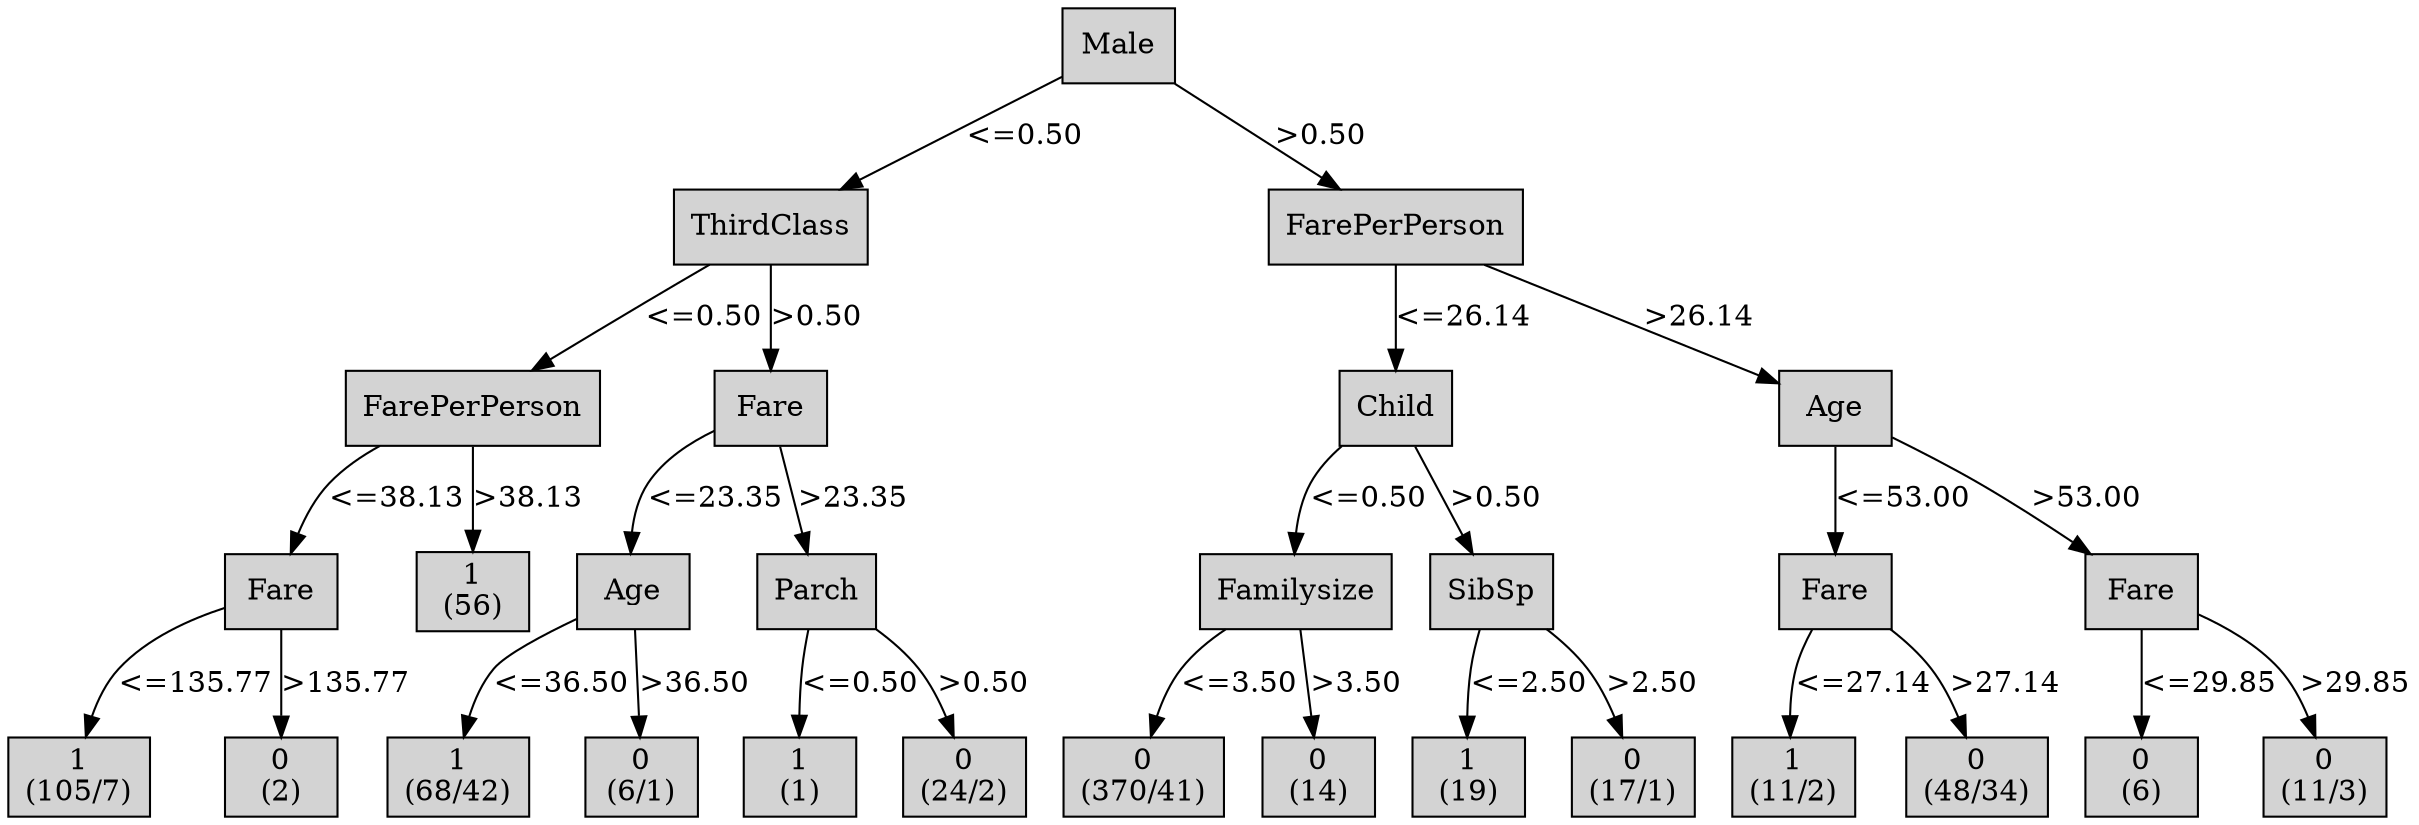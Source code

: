 digraph ID3_Tree {
"0" [shape=box, style=filled, label="Male
", weight=1]
"1" [shape=box, style=filled, label="ThirdClass
", weight=2]
0 -> 1 [ label = "<=0.50"];
"2" [shape=box, style=filled, label="FarePerPerson
", weight=3]
1 -> 2 [ label = "<=0.50"];
"3" [shape=box, style=filled, label="Fare
", weight=4]
2 -> 3 [ label = "<=38.13"];
"4" [shape=box, style=filled, label="1
(105/7)
", weight=5]
3 -> 4 [ label = "<=135.77"];
"5" [shape=box, style=filled, label="0
(2)
", weight=5]
3 -> 5 [ label = ">135.77"];
"6" [shape=box, style=filled, label="1
(56)
", weight=4]
2 -> 6 [ label = ">38.13"];
"7" [shape=box, style=filled, label="Fare
", weight=3]
1 -> 7 [ label = ">0.50"];
"8" [shape=box, style=filled, label="Age
", weight=4]
7 -> 8 [ label = "<=23.35"];
"9" [shape=box, style=filled, label="1
(68/42)
", weight=5]
8 -> 9 [ label = "<=36.50"];
"10" [shape=box, style=filled, label="0
(6/1)
", weight=5]
8 -> 10 [ label = ">36.50"];
"11" [shape=box, style=filled, label="Parch
", weight=4]
7 -> 11 [ label = ">23.35"];
"12" [shape=box, style=filled, label="1
(1)
", weight=5]
11 -> 12 [ label = "<=0.50"];
"13" [shape=box, style=filled, label="0
(24/2)
", weight=5]
11 -> 13 [ label = ">0.50"];
"14" [shape=box, style=filled, label="FarePerPerson
", weight=2]
0 -> 14 [ label = ">0.50"];
"15" [shape=box, style=filled, label="Child
", weight=3]
14 -> 15 [ label = "<=26.14"];
"16" [shape=box, style=filled, label="Familysize
", weight=4]
15 -> 16 [ label = "<=0.50"];
"17" [shape=box, style=filled, label="0
(370/41)
", weight=5]
16 -> 17 [ label = "<=3.50"];
"18" [shape=box, style=filled, label="0
(14)
", weight=5]
16 -> 18 [ label = ">3.50"];
"19" [shape=box, style=filled, label="SibSp
", weight=4]
15 -> 19 [ label = ">0.50"];
"20" [shape=box, style=filled, label="1
(19)
", weight=5]
19 -> 20 [ label = "<=2.50"];
"21" [shape=box, style=filled, label="0
(17/1)
", weight=5]
19 -> 21 [ label = ">2.50"];
"22" [shape=box, style=filled, label="Age
", weight=3]
14 -> 22 [ label = ">26.14"];
"23" [shape=box, style=filled, label="Fare
", weight=4]
22 -> 23 [ label = "<=53.00"];
"24" [shape=box, style=filled, label="1
(11/2)
", weight=5]
23 -> 24 [ label = "<=27.14"];
"25" [shape=box, style=filled, label="0
(48/34)
", weight=5]
23 -> 25 [ label = ">27.14"];
"26" [shape=box, style=filled, label="Fare
", weight=4]
22 -> 26 [ label = ">53.00"];
"27" [shape=box, style=filled, label="0
(6)
", weight=5]
26 -> 27 [ label = "<=29.85"];
"28" [shape=box, style=filled, label="0
(11/3)
", weight=5]
26 -> 28 [ label = ">29.85"];
{rank=same; 0;};
{rank=same; 1;14;};
{rank=same; 2;7;15;22;};
{rank=same; 3;6;8;11;16;19;23;26;};
{rank=same; 4;5;9;10;12;13;17;18;20;21;24;25;27;28;};
}